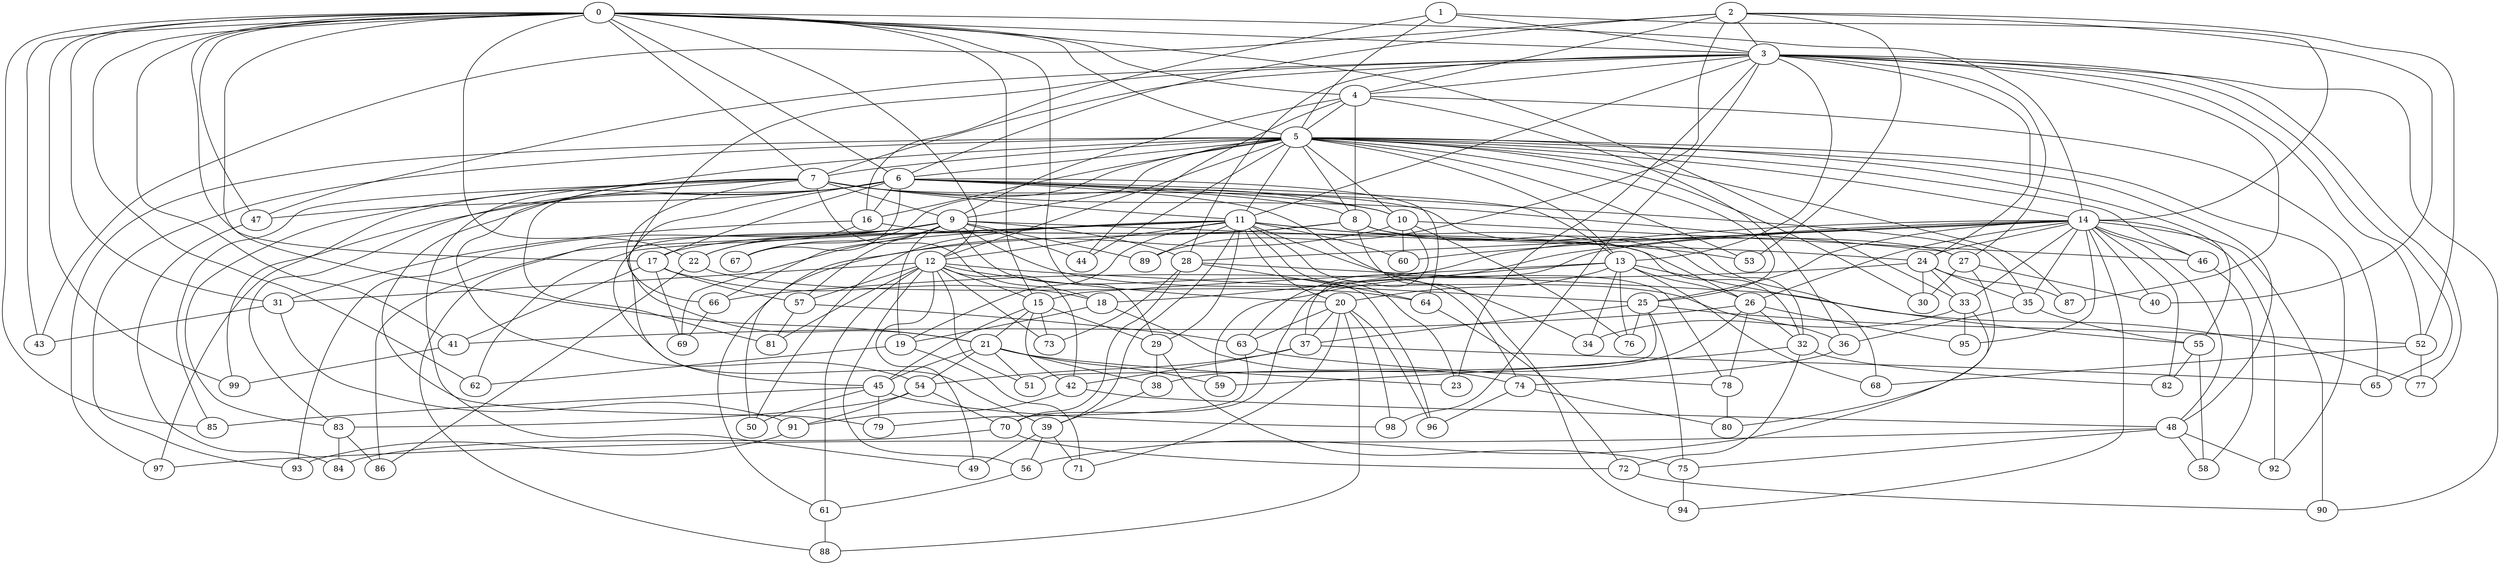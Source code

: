 strict graph "barabasi_albert_graph(100,3)" {
0;
1;
2;
3;
4;
5;
6;
7;
8;
9;
10;
11;
12;
13;
14;
15;
16;
17;
18;
19;
20;
21;
22;
23;
24;
25;
26;
27;
28;
29;
30;
31;
32;
33;
34;
35;
36;
37;
38;
39;
40;
41;
42;
43;
44;
45;
46;
47;
48;
49;
50;
51;
52;
53;
54;
55;
56;
57;
58;
59;
60;
61;
62;
63;
64;
65;
66;
67;
68;
69;
70;
71;
72;
73;
74;
75;
76;
77;
78;
79;
80;
81;
82;
83;
84;
85;
86;
87;
88;
89;
90;
91;
92;
93;
94;
95;
96;
97;
98;
99;
0 -- 33  [is_available=True, prob="1.0"];
0 -- 3  [is_available=True, prob="0.215014212906"];
0 -- 4  [is_available=True, prob="0.439308892769"];
0 -- 5  [is_available=True, prob="1.0"];
0 -- 6  [is_available=True, prob="1.0"];
0 -- 7  [is_available=True, prob="0.0403632705607"];
0 -- 41  [is_available=True, prob="1.0"];
0 -- 43  [is_available=True, prob="0.860116601889"];
0 -- 12  [is_available=True, prob="0.502637257089"];
0 -- 14  [is_available=True, prob="0.976589165325"];
0 -- 15  [is_available=True, prob="0.844097727227"];
0 -- 17  [is_available=True, prob="0.973263032749"];
0 -- 99  [is_available=True, prob="0.688553313518"];
0 -- 21  [is_available=True, prob="0.307068930899"];
0 -- 22  [is_available=True, prob="0.554877790074"];
0 -- 85  [is_available=True, prob="1.0"];
0 -- 47  [is_available=True, prob="0.111395319429"];
0 -- 29  [is_available=True, prob="0.136562418748"];
0 -- 62  [is_available=True, prob="1.0"];
0 -- 31  [is_available=True, prob="0.461528985444"];
1 -- 16  [is_available=True, prob="0.912506544663"];
1 -- 3  [is_available=True, prob="0.597222859669"];
1 -- 5  [is_available=True, prob="0.286154181373"];
1 -- 14  [is_available=True, prob="0.5380793318"];
2 -- 3  [is_available=True, prob="0.509375050762"];
2 -- 4  [is_available=True, prob="1.0"];
2 -- 6  [is_available=True, prob="0.638894737386"];
2 -- 40  [is_available=True, prob="0.179630245195"];
2 -- 43  [is_available=True, prob="1.0"];
2 -- 52  [is_available=True, prob="0.921909207239"];
2 -- 53  [is_available=True, prob="0.693553431079"];
2 -- 89  [is_available=True, prob="0.320849679774"];
3 -- 4  [is_available=True, prob="0.395188667642"];
3 -- 98  [is_available=True, prob="0.263209613903"];
3 -- 65  [is_available=True, prob="0.619543346223"];
3 -- 7  [is_available=True, prob="0.488734218539"];
3 -- 11  [is_available=True, prob="1.0"];
3 -- 13  [is_available=True, prob="0.959731358635"];
3 -- 77  [is_available=True, prob="0.136482251122"];
3 -- 47  [is_available=True, prob="0.668880251939"];
3 -- 52  [is_available=True, prob="1.0"];
3 -- 66  [is_available=True, prob="0.65406108842"];
3 -- 23  [is_available=True, prob="0.602858111545"];
3 -- 24  [is_available=True, prob="0.0913776751335"];
3 -- 87  [is_available=True, prob="1.0"];
3 -- 27  [is_available=True, prob="1.0"];
3 -- 28  [is_available=True, prob="0.564396709465"];
3 -- 90  [is_available=True, prob="0.630801003366"];
4 -- 65  [is_available=True, prob="0.0750497823481"];
4 -- 36  [is_available=True, prob="0.0233235898448"];
4 -- 5  [is_available=True, prob="1.0"];
4 -- 8  [is_available=True, prob="0.722545057231"];
4 -- 9  [is_available=True, prob="0.0666572100154"];
4 -- 44  [is_available=True, prob="0.116689896629"];
5 -- 6  [is_available=True, prob="0.8444674614"];
5 -- 7  [is_available=True, prob="1.0"];
5 -- 8  [is_available=True, prob="0.7417148463"];
5 -- 9  [is_available=True, prob="0.694834759889"];
5 -- 10  [is_available=True, prob="0.20657612516"];
5 -- 11  [is_available=True, prob="1.0"];
5 -- 12  [is_available=True, prob="0.499395702889"];
5 -- 13  [is_available=True, prob="0.661727551952"];
5 -- 14  [is_available=True, prob="0.0373093340807"];
5 -- 16  [is_available=True, prob="0.692922676868"];
5 -- 25  [is_available=True, prob="0.649773148231"];
5 -- 30  [is_available=True, prob="0.490387414766"];
5 -- 44  [is_available=True, prob="0.082025162291"];
5 -- 46  [is_available=True, prob="0.424940165955"];
5 -- 48  [is_available=True, prob="0.849946093146"];
5 -- 53  [is_available=True, prob="0.186476518788"];
5 -- 55  [is_available=True, prob="1.0"];
5 -- 67  [is_available=True, prob="0.216408561987"];
5 -- 79  [is_available=True, prob="1.0"];
5 -- 87  [is_available=True, prob="0.914950551206"];
5 -- 92  [is_available=True, prob="1.0"];
5 -- 93  [is_available=True, prob="1.0"];
5 -- 97  [is_available=True, prob="0.819203935701"];
6 -- 64  [is_available=True, prob="0.730374154673"];
6 -- 34  [is_available=True, prob="1.0"];
6 -- 97  [is_available=True, prob="0.123734690552"];
6 -- 39  [is_available=True, prob="0.192676505941"];
6 -- 8  [is_available=True, prob="0.518697847558"];
6 -- 10  [is_available=True, prob="0.254969372833"];
6 -- 67  [is_available=True, prob="1.0"];
6 -- 13  [is_available=True, prob="0.380568661086"];
6 -- 47  [is_available=True, prob="0.929881520444"];
6 -- 16  [is_available=True, prob="0.587209330896"];
6 -- 17  [is_available=True, prob="0.569656085592"];
6 -- 35  [is_available=True, prob="1.0"];
6 -- 54  [is_available=True, prob="1.0"];
6 -- 83  [is_available=True, prob="0.280724858227"];
7 -- 68  [is_available=True, prob="0.948869069486"];
7 -- 81  [is_available=True, prob="1.0"];
7 -- 9  [is_available=True, prob="1.0"];
7 -- 10  [is_available=True, prob="0.607178688191"];
7 -- 11  [is_available=True, prob="0.204131115404"];
7 -- 99  [is_available=True, prob="0.963366632527"];
7 -- 49  [is_available=True, prob="0.814776785174"];
7 -- 18  [is_available=True, prob="0.923378895486"];
7 -- 83  [is_available=True, prob="0.99549606262"];
7 -- 21  [is_available=True, prob="0.578176038"];
7 -- 27  [is_available=True, prob="0.614820155001"];
7 -- 85  [is_available=True, prob="1.0"];
8 -- 32  [is_available=True, prob="0.781734842185"];
8 -- 17  [is_available=True, prob="0.213722916209"];
8 -- 50  [is_available=True, prob="0.132229718104"];
8 -- 27  [is_available=True, prob="0.494131391827"];
8 -- 94  [is_available=True, prob="0.49014623467"];
9 -- 96  [is_available=True, prob="0.763167007946"];
9 -- 67  [is_available=True, prob="0.957693861307"];
9 -- 44  [is_available=True, prob="0.474177652759"];
9 -- 45  [is_available=True, prob="0.00123327708307"];
9 -- 89  [is_available=True, prob="0.169604089002"];
9 -- 88  [is_available=True, prob="0.335847872467"];
9 -- 19  [is_available=True, prob="1.0"];
9 -- 22  [is_available=True, prob="0.958617293286"];
9 -- 57  [is_available=True, prob="1.0"];
9 -- 24  [is_available=True, prob="0.914407249842"];
9 -- 36  [is_available=True, prob="0.104716132828"];
9 -- 28  [is_available=True, prob="0.723439642979"];
9 -- 93  [is_available=True, prob="0.618246786659"];
9 -- 69  [is_available=True, prob="0.385828884328"];
10 -- 37  [is_available=True, prob="0.0399121869332"];
10 -- 76  [is_available=True, prob="0.695868975632"];
10 -- 46  [is_available=True, prob="0.494743849162"];
10 -- 60  [is_available=True, prob="1.0"];
10 -- 61  [is_available=True, prob="0.374517602739"];
11 -- 66  [is_available=True, prob="0.747951386668"];
11 -- 74  [is_available=True, prob="0.393816566934"];
11 -- 39  [is_available=True, prob="0.872069270862"];
11 -- 12  [is_available=True, prob="0.380574209458"];
11 -- 78  [is_available=True, prob="0.565123605695"];
11 -- 50  [is_available=True, prob="1.0"];
11 -- 19  [is_available=True, prob="1.0"];
11 -- 20  [is_available=True, prob="0.217254164382"];
11 -- 53  [is_available=True, prob="1.0"];
11 -- 86  [is_available=True, prob="0.526182927819"];
11 -- 23  [is_available=True, prob="0.838473174974"];
11 -- 89  [is_available=True, prob="1.0"];
11 -- 26  [is_available=True, prob="0.182660606965"];
11 -- 60  [is_available=True, prob="0.927550556141"];
11 -- 29  [is_available=True, prob="1.0"];
11 -- 62  [is_available=True, prob="0.0366726530401"];
12 -- 81  [is_available=True, prob="0.282608682302"];
12 -- 73  [is_available=True, prob="0.468216386992"];
12 -- 42  [is_available=True, prob="0.774126641867"];
12 -- 15  [is_available=True, prob="0.499797223667"];
12 -- 49  [is_available=True, prob="0.23874941192"];
12 -- 51  [is_available=True, prob="0.963005921626"];
12 -- 20  [is_available=True, prob="0.221483215253"];
12 -- 57  [is_available=True, prob="0.943418507555"];
12 -- 56  [is_available=True, prob="0.857408095148"];
12 -- 25  [is_available=True, prob="0.608315377059"];
12 -- 61  [is_available=True, prob="1.0"];
12 -- 31  [is_available=True, prob="0.815369213181"];
13 -- 34  [is_available=True, prob="0.160576439495"];
13 -- 68  [is_available=True, prob="1.0"];
13 -- 76  [is_available=True, prob="1.0"];
13 -- 15  [is_available=True, prob="0.53957960647"];
13 -- 20  [is_available=True, prob="1.0"];
13 -- 55  [is_available=True, prob="0.183328573802"];
13 -- 26  [is_available=True, prob="0.767771901305"];
13 -- 59  [is_available=True, prob="0.80374466193"];
14 -- 35  [is_available=True, prob="0.999803548015"];
14 -- 70  [is_available=True, prob="0.436052814012"];
14 -- 33  [is_available=True, prob="0.669704795978"];
14 -- 40  [is_available=True, prob="0.679932354742"];
14 -- 60  [is_available=True, prob="1.0"];
14 -- 82  [is_available=True, prob="1.0"];
14 -- 46  [is_available=True, prob="0.469110683095"];
14 -- 48  [is_available=True, prob="1.0"];
14 -- 92  [is_available=True, prob="0.813949617418"];
14 -- 18  [is_available=True, prob="0.430702091172"];
14 -- 24  [is_available=True, prob="1.0"];
14 -- 25  [is_available=True, prob="0.39112259386"];
14 -- 26  [is_available=True, prob="0.181946712722"];
14 -- 95  [is_available=True, prob="0.471262532185"];
14 -- 28  [is_available=True, prob="0.172659251776"];
14 -- 90  [is_available=True, prob="0.946695815224"];
14 -- 94  [is_available=True, prob="0.227116041673"];
14 -- 63  [is_available=True, prob="0.604832372754"];
15 -- 73  [is_available=True, prob="0.656328749562"];
15 -- 42  [is_available=True, prob="0.183361069989"];
15 -- 45  [is_available=True, prob="0.3004097969"];
15 -- 21  [is_available=True, prob="1.0"];
15 -- 29  [is_available=True, prob="1.0"];
16 -- 32  [is_available=True, prob="1.0"];
16 -- 22  [is_available=True, prob="0.544086237267"];
16 -- 31  [is_available=True, prob="0.786518171072"];
17 -- 69  [is_available=True, prob="1.0"];
17 -- 41  [is_available=True, prob="0.275266106588"];
17 -- 18  [is_available=True, prob="1.0"];
17 -- 57  [is_available=True, prob="1.0"];
18 -- 74  [is_available=True, prob="0.605500861615"];
18 -- 19  [is_available=True, prob="1.0"];
19 -- 62  [is_available=True, prob="1.0"];
19 -- 71  [is_available=True, prob="0.890956809189"];
20 -- 96  [is_available=True, prob="0.650108132608"];
20 -- 98  [is_available=True, prob="0.522182734185"];
20 -- 37  [is_available=True, prob="0.258282060494"];
20 -- 71  [is_available=True, prob="0.214103671145"];
20 -- 88  [is_available=True, prob="0.798569391128"];
20 -- 63  [is_available=True, prob="1.0"];
21 -- 38  [is_available=True, prob="0.404108387632"];
21 -- 45  [is_available=True, prob="0.0538653390155"];
21 -- 51  [is_available=True, prob="1.0"];
21 -- 54  [is_available=True, prob="0.578962267856"];
21 -- 23  [is_available=True, prob="0.173648337686"];
21 -- 59  [is_available=True, prob="0.880369311248"];
22 -- 86  [is_available=True, prob="0.775284445565"];
22 -- 64  [is_available=True, prob="0.129266304327"];
24 -- 33  [is_available=True, prob="0.720826025374"];
24 -- 66  [is_available=True, prob="0.60576278322"];
24 -- 35  [is_available=True, prob="0.0645354866914"];
24 -- 87  [is_available=True, prob="1.0"];
24 -- 30  [is_available=True, prob="1.0"];
25 -- 76  [is_available=True, prob="1.0"];
25 -- 75  [is_available=True, prob="0.981164122738"];
25 -- 51  [is_available=True, prob="1.0"];
25 -- 52  [is_available=True, prob="0.221610739252"];
25 -- 37  [is_available=True, prob="1.0"];
26 -- 32  [is_available=True, prob="0.458893106742"];
26 -- 38  [is_available=True, prob="0.878171999829"];
26 -- 41  [is_available=True, prob="1.0"];
26 -- 78  [is_available=True, prob="0.355581263257"];
26 -- 95  [is_available=True, prob="1.0"];
27 -- 80  [is_available=True, prob="0.338301597723"];
27 -- 40  [is_available=True, prob="0.908188748898"];
27 -- 30  [is_available=True, prob="1.0"];
28 -- 64  [is_available=True, prob="0.344476121284"];
28 -- 70  [is_available=True, prob="0.0410003496397"];
28 -- 77  [is_available=True, prob="1.0"];
28 -- 73  [is_available=True, prob="0.964298968058"];
29 -- 75  [is_available=True, prob="0.534872585926"];
29 -- 38  [is_available=True, prob="0.0361032525124"];
31 -- 91  [is_available=True, prob="0.327236810874"];
31 -- 43  [is_available=True, prob="0.672112125573"];
32 -- 72  [is_available=True, prob="0.109013169275"];
32 -- 82  [is_available=True, prob="0.166709043442"];
32 -- 59  [is_available=True, prob="1.0"];
33 -- 34  [is_available=True, prob="0.701227458693"];
33 -- 56  [is_available=True, prob="1.0"];
33 -- 95  [is_available=True, prob="0.618638941847"];
35 -- 36  [is_available=True, prob="0.0454370717657"];
35 -- 55  [is_available=True, prob="1.0"];
36 -- 74  [is_available=True, prob="0.550560671531"];
37 -- 65  [is_available=True, prob="0.792178223425"];
37 -- 54  [is_available=True, prob="0.16535795041"];
37 -- 42  [is_available=True, prob="0.0480460010025"];
38 -- 39  [is_available=True, prob="0.741295957497"];
39 -- 71  [is_available=True, prob="0.584408759046"];
39 -- 49  [is_available=True, prob="0.178197502487"];
39 -- 56  [is_available=True, prob="0.817964014355"];
41 -- 99  [is_available=True, prob="0.0597257620956"];
42 -- 48  [is_available=True, prob="0.883382300792"];
42 -- 91  [is_available=True, prob="0.500332095799"];
45 -- 98  [is_available=True, prob="1.0"];
45 -- 79  [is_available=True, prob="0.301487272155"];
45 -- 50  [is_available=True, prob="0.623806008176"];
45 -- 85  [is_available=True, prob="0.329737506817"];
46 -- 58  [is_available=True, prob="1.0"];
47 -- 84  [is_available=True, prob="0.348622333702"];
48 -- 97  [is_available=True, prob="1.0"];
48 -- 75  [is_available=True, prob="1.0"];
48 -- 58  [is_available=True, prob="0.507857014522"];
48 -- 92  [is_available=True, prob="0.70079738953"];
52 -- 68  [is_available=True, prob="0.278628056955"];
52 -- 77  [is_available=True, prob="0.806176880178"];
54 -- 70  [is_available=True, prob="0.586429083549"];
54 -- 83  [is_available=True, prob="0.337489020051"];
54 -- 91  [is_available=True, prob="0.108369062996"];
55 -- 58  [is_available=True, prob="0.0450236848469"];
55 -- 82  [is_available=True, prob="0.182608754554"];
56 -- 61  [is_available=True, prob="0.674324463008"];
57 -- 63  [is_available=True, prob="0.312985437557"];
57 -- 81  [is_available=True, prob="1.0"];
61 -- 88  [is_available=True, prob="0.845525273878"];
63 -- 78  [is_available=True, prob="1.0"];
63 -- 79  [is_available=True, prob="0.316184842008"];
64 -- 72  [is_available=True, prob="0.823825846988"];
66 -- 69  [is_available=True, prob="0.919882961144"];
70 -- 72  [is_available=True, prob="0.154661100242"];
70 -- 84  [is_available=True, prob="0.310608952287"];
72 -- 90  [is_available=True, prob="0.66744568704"];
74 -- 80  [is_available=True, prob="0.0454503582027"];
74 -- 96  [is_available=True, prob="0.0560128144194"];
75 -- 94  [is_available=True, prob="0.255007928125"];
78 -- 80  [is_available=True, prob="0.656570463219"];
83 -- 86  [is_available=True, prob="0.549843484402"];
83 -- 84  [is_available=True, prob="0.267945661472"];
91 -- 93  [is_available=True, prob="0.741516631139"];
}
